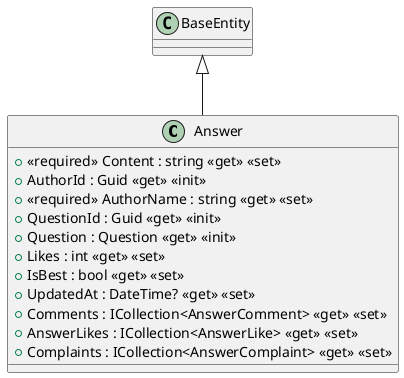 @startuml
class Answer {
    + <<required>> Content : string <<get>> <<set>>
    + AuthorId : Guid <<get>> <<init>>
    + <<required>> AuthorName : string <<get>> <<set>>
    + QuestionId : Guid <<get>> <<init>>
    + Question : Question <<get>> <<init>>
    + Likes : int <<get>> <<set>>
    + IsBest : bool <<get>> <<set>>
    + UpdatedAt : DateTime? <<get>> <<set>>
    + Comments : ICollection<AnswerComment> <<get>> <<set>>
    + AnswerLikes : ICollection<AnswerLike> <<get>> <<set>>
    + Complaints : ICollection<AnswerComplaint> <<get>> <<set>>
}
BaseEntity <|-- Answer
@enduml
